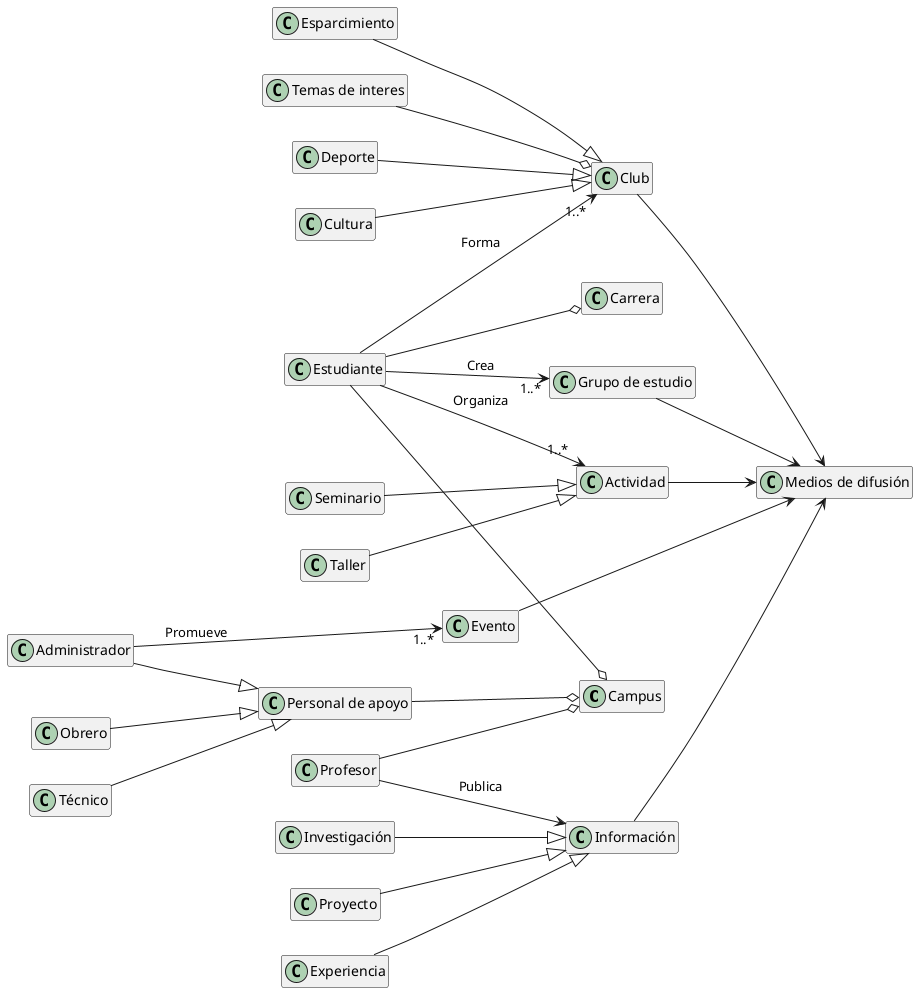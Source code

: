 @startuml Modelo de Dominio

left to right direction

class Campus{}
class Estudiante{}
class Profesor{}
class "Personal de apoyo" as class1{}
class Actividad{}
class Seminario{}
class Taller{}
class Carrera{}
class "Grupo de estudio" as class2{}
class Club{}
class Deporte{}
class Cultura{}
class Esparcimiento{}
class "Temas de interes" as class3{}
class Administrador{}
class Técnico{}
class Obrero{}
class Evento{}
class Información{}
class Proyecto{}
class Experiencia{}
class Investigación{}
class "Medios de difusión" as class4{}

Estudiante --o Campus
Profesor --o Campus
class1 --o Campus
Administrador --|> class1
Obrero --|> class1
Técnico --|> class1
Estudiante --o Carrera

Seminario --|> Actividad
Taller --|> Actividad
Estudiante -[hidden]-> Actividad
Estudiante -down-> "1..*" Actividad: Organiza
Estudiante --> "1..*" class2: Crea
Estudiante --> "1..*" Club: Forma
Deporte --|> Club
Cultura --|> Club
Esparcimiento--|> Club
class3 --o Club
Administrador --> "1..*" Evento: Promueve

Profesor --> Información:Publica
Proyecto --|> Información
Experiencia --|> Información
Investigación --|> Información

Información --> class4
Evento --> class4
Actividad --> class4
class2 --> class4
Club --> class4

hide members

@enduml
